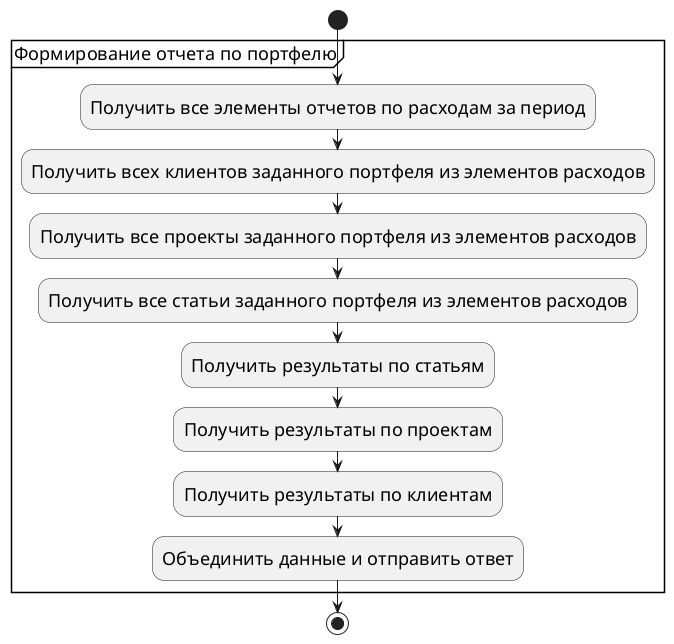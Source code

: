 @startuml APTracker.Activity.GetBagReport
skinparam DefaultFontSize 18
start
partition "Формирование отчета по портфелю" {
    :Получить все элементы отчетов по расходам за период;
    :Получить всех клиентов заданного портфеля из элементов расходов;
    :Получить все проекты заданного портфеля из элементов расходов;
    :Получить все статьи заданного портфеля из элементов расходов;
    :Получить результаты по статьям;
    :Получить результаты по проектам;
    :Получить результаты по клиентам;
    :Объединить данные и отправить ответ;
}
stop
@enduml